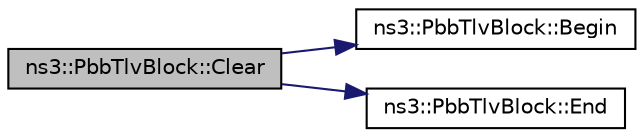 digraph "ns3::PbbTlvBlock::Clear"
{
  edge [fontname="Helvetica",fontsize="10",labelfontname="Helvetica",labelfontsize="10"];
  node [fontname="Helvetica",fontsize="10",shape=record];
  rankdir="LR";
  Node1 [label="ns3::PbbTlvBlock::Clear",height=0.2,width=0.4,color="black", fillcolor="grey75", style="filled", fontcolor="black"];
  Node1 -> Node2 [color="midnightblue",fontsize="10",style="solid"];
  Node2 [label="ns3::PbbTlvBlock::Begin",height=0.2,width=0.4,color="black", fillcolor="white", style="filled",URL="$d8/d5b/classns3_1_1PbbTlvBlock.html#acba5eb3e92a600a4efcd087cee4d0768"];
  Node1 -> Node3 [color="midnightblue",fontsize="10",style="solid"];
  Node3 [label="ns3::PbbTlvBlock::End",height=0.2,width=0.4,color="black", fillcolor="white", style="filled",URL="$d8/d5b/classns3_1_1PbbTlvBlock.html#a5c9d6c71ab0e3776ee45835b699aae20"];
}
